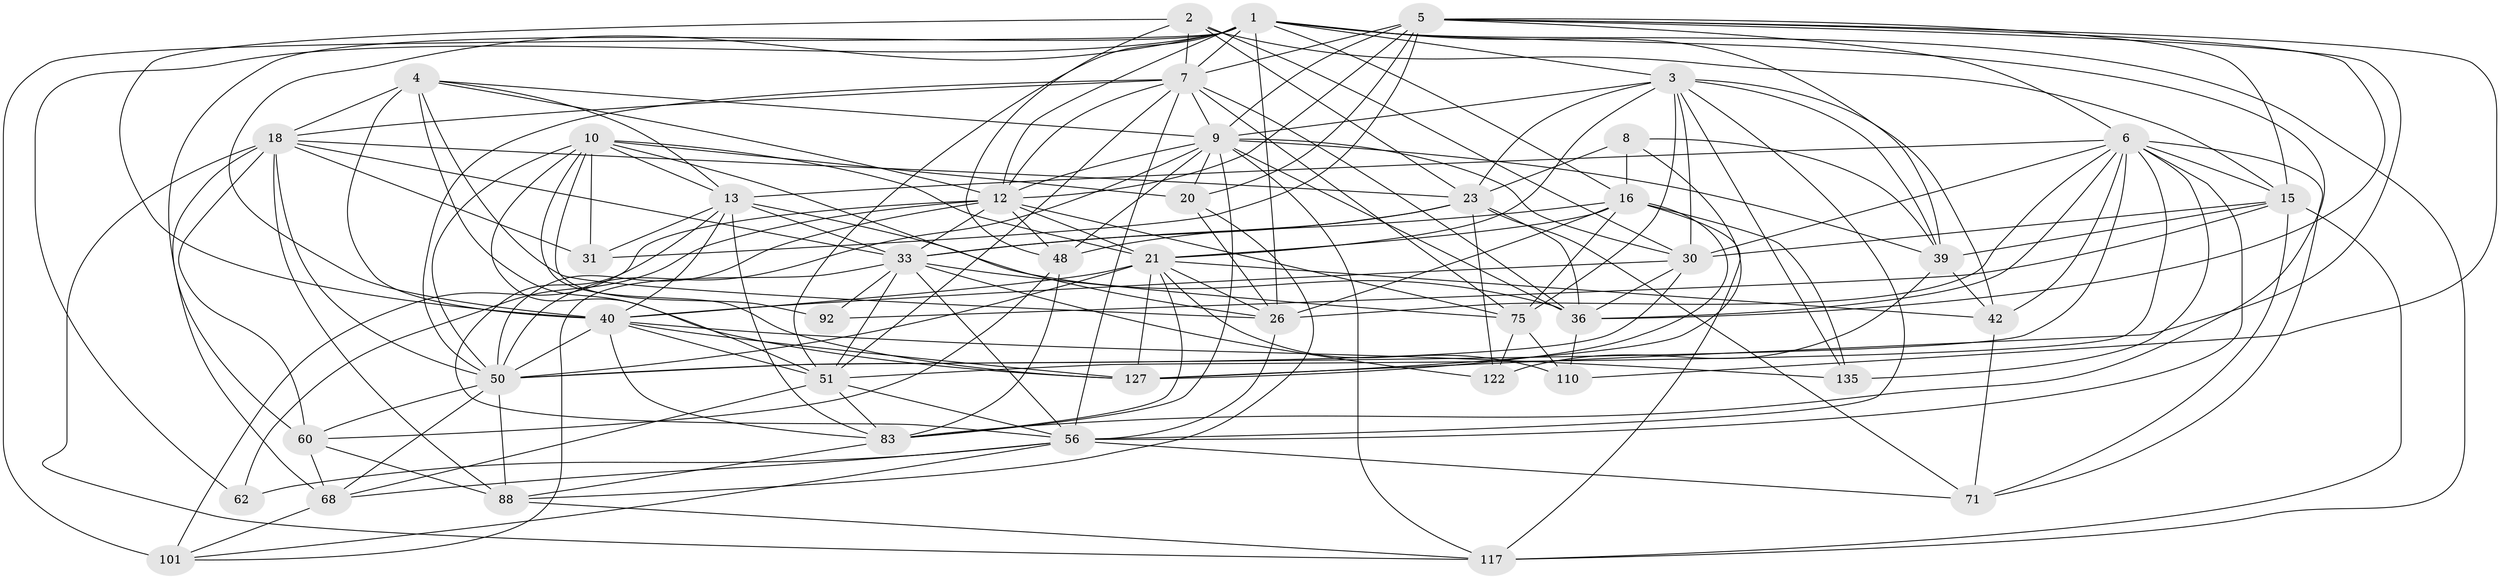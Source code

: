 // original degree distribution, {4: 1.0}
// Generated by graph-tools (version 1.1) at 2025/20/03/04/25 18:20:55]
// undirected, 44 vertices, 171 edges
graph export_dot {
graph [start="1"]
  node [color=gray90,style=filled];
  1 [super="+28+49+14"];
  2 [super="+91"];
  3 [super="+105+45+24"];
  4 [super="+128+125"];
  5 [super="+115+37+78"];
  6 [super="+70+11+90"];
  7 [super="+34+66+73"];
  8;
  9 [super="+22+114+59+86"];
  10 [super="+133+57+84"];
  12 [super="+35+108+17"];
  13 [super="+32+63"];
  15 [super="+52+143+19"];
  16 [super="+97+25"];
  18 [super="+27+74+29"];
  20 [super="+76+64"];
  21 [super="+58+126+54"];
  23 [super="+44+38+46"];
  26 [super="+144+102"];
  30 [super="+134+55"];
  31;
  33 [super="+65+107+43"];
  36 [super="+41+89"];
  39 [super="+69"];
  40 [super="+119+67"];
  42 [super="+47"];
  48 [super="+53"];
  50 [super="+141+85+103"];
  51 [super="+82+94"];
  56 [super="+61+129"];
  60 [super="+123"];
  62;
  68 [super="+106"];
  71 [super="+79"];
  75 [super="+121+100"];
  83 [super="+93"];
  88 [super="+120"];
  92;
  101 [super="+138"];
  110;
  117 [super="+132"];
  122;
  127 [super="+145+148"];
  135;
  1 -- 60;
  1 -- 39 [weight=2];
  1 -- 26;
  1 -- 83;
  1 -- 16;
  1 -- 3 [weight=2];
  1 -- 101 [weight=2];
  1 -- 51;
  1 -- 117;
  1 -- 62;
  1 -- 12;
  1 -- 40;
  1 -- 7;
  2 -- 48;
  2 -- 7;
  2 -- 23;
  2 -- 30;
  2 -- 15;
  2 -- 40;
  3 -- 21;
  3 -- 30;
  3 -- 75 [weight=2];
  3 -- 42;
  3 -- 135;
  3 -- 23;
  3 -- 39;
  3 -- 56;
  3 -- 9;
  4 -- 127 [weight=2];
  4 -- 9;
  4 -- 26;
  4 -- 18;
  4 -- 13;
  4 -- 12;
  4 -- 40;
  5 -- 20 [weight=2];
  5 -- 6;
  5 -- 36;
  5 -- 110;
  5 -- 12 [weight=2];
  5 -- 7 [weight=2];
  5 -- 127;
  5 -- 9 [weight=2];
  5 -- 31;
  5 -- 15;
  6 -- 26;
  6 -- 36;
  6 -- 71;
  6 -- 51;
  6 -- 42;
  6 -- 135;
  6 -- 13;
  6 -- 30;
  6 -- 15;
  6 -- 56;
  6 -- 50;
  7 -- 36;
  7 -- 9;
  7 -- 50;
  7 -- 75;
  7 -- 56;
  7 -- 18;
  7 -- 51;
  7 -- 12;
  8 -- 127;
  8 -- 23;
  8 -- 16;
  8 -- 39;
  9 -- 83;
  9 -- 36;
  9 -- 39;
  9 -- 30;
  9 -- 12;
  9 -- 48;
  9 -- 50;
  9 -- 117;
  9 -- 20;
  10 -- 92;
  10 -- 127;
  10 -- 31;
  10 -- 51 [weight=2];
  10 -- 13;
  10 -- 26;
  10 -- 21;
  10 -- 50;
  10 -- 20;
  12 -- 48;
  12 -- 62 [weight=2];
  12 -- 101;
  12 -- 21;
  12 -- 75;
  12 -- 50;
  12 -- 33;
  13 -- 31;
  13 -- 36;
  13 -- 83;
  13 -- 40 [weight=2];
  13 -- 56;
  13 -- 33;
  15 -- 71 [weight=2];
  15 -- 30;
  15 -- 92 [weight=2];
  15 -- 39;
  15 -- 117;
  16 -- 127;
  16 -- 21;
  16 -- 75;
  16 -- 33 [weight=2];
  16 -- 135;
  16 -- 26;
  16 -- 117;
  18 -- 117;
  18 -- 88;
  18 -- 60;
  18 -- 31;
  18 -- 68;
  18 -- 33;
  18 -- 50;
  18 -- 23;
  20 -- 26;
  20 -- 88;
  21 -- 42 [weight=2];
  21 -- 83;
  21 -- 127;
  21 -- 26;
  21 -- 40;
  21 -- 110;
  21 -- 50;
  23 -- 33;
  23 -- 122;
  23 -- 36;
  23 -- 71 [weight=2];
  23 -- 48;
  26 -- 56;
  30 -- 40;
  30 -- 50;
  30 -- 36;
  33 -- 51;
  33 -- 92;
  33 -- 56;
  33 -- 101;
  33 -- 122;
  33 -- 75;
  36 -- 110;
  39 -- 122;
  39 -- 42;
  40 -- 83;
  40 -- 50;
  40 -- 51;
  40 -- 135;
  40 -- 127;
  42 -- 71;
  48 -- 83;
  48 -- 60;
  50 -- 88;
  50 -- 68;
  50 -- 60;
  51 -- 56;
  51 -- 83;
  51 -- 68;
  56 -- 71 [weight=2];
  56 -- 68;
  56 -- 101;
  56 -- 62;
  60 -- 88;
  60 -- 68;
  68 -- 101;
  75 -- 122;
  75 -- 110;
  83 -- 88;
  88 -- 117;
}
